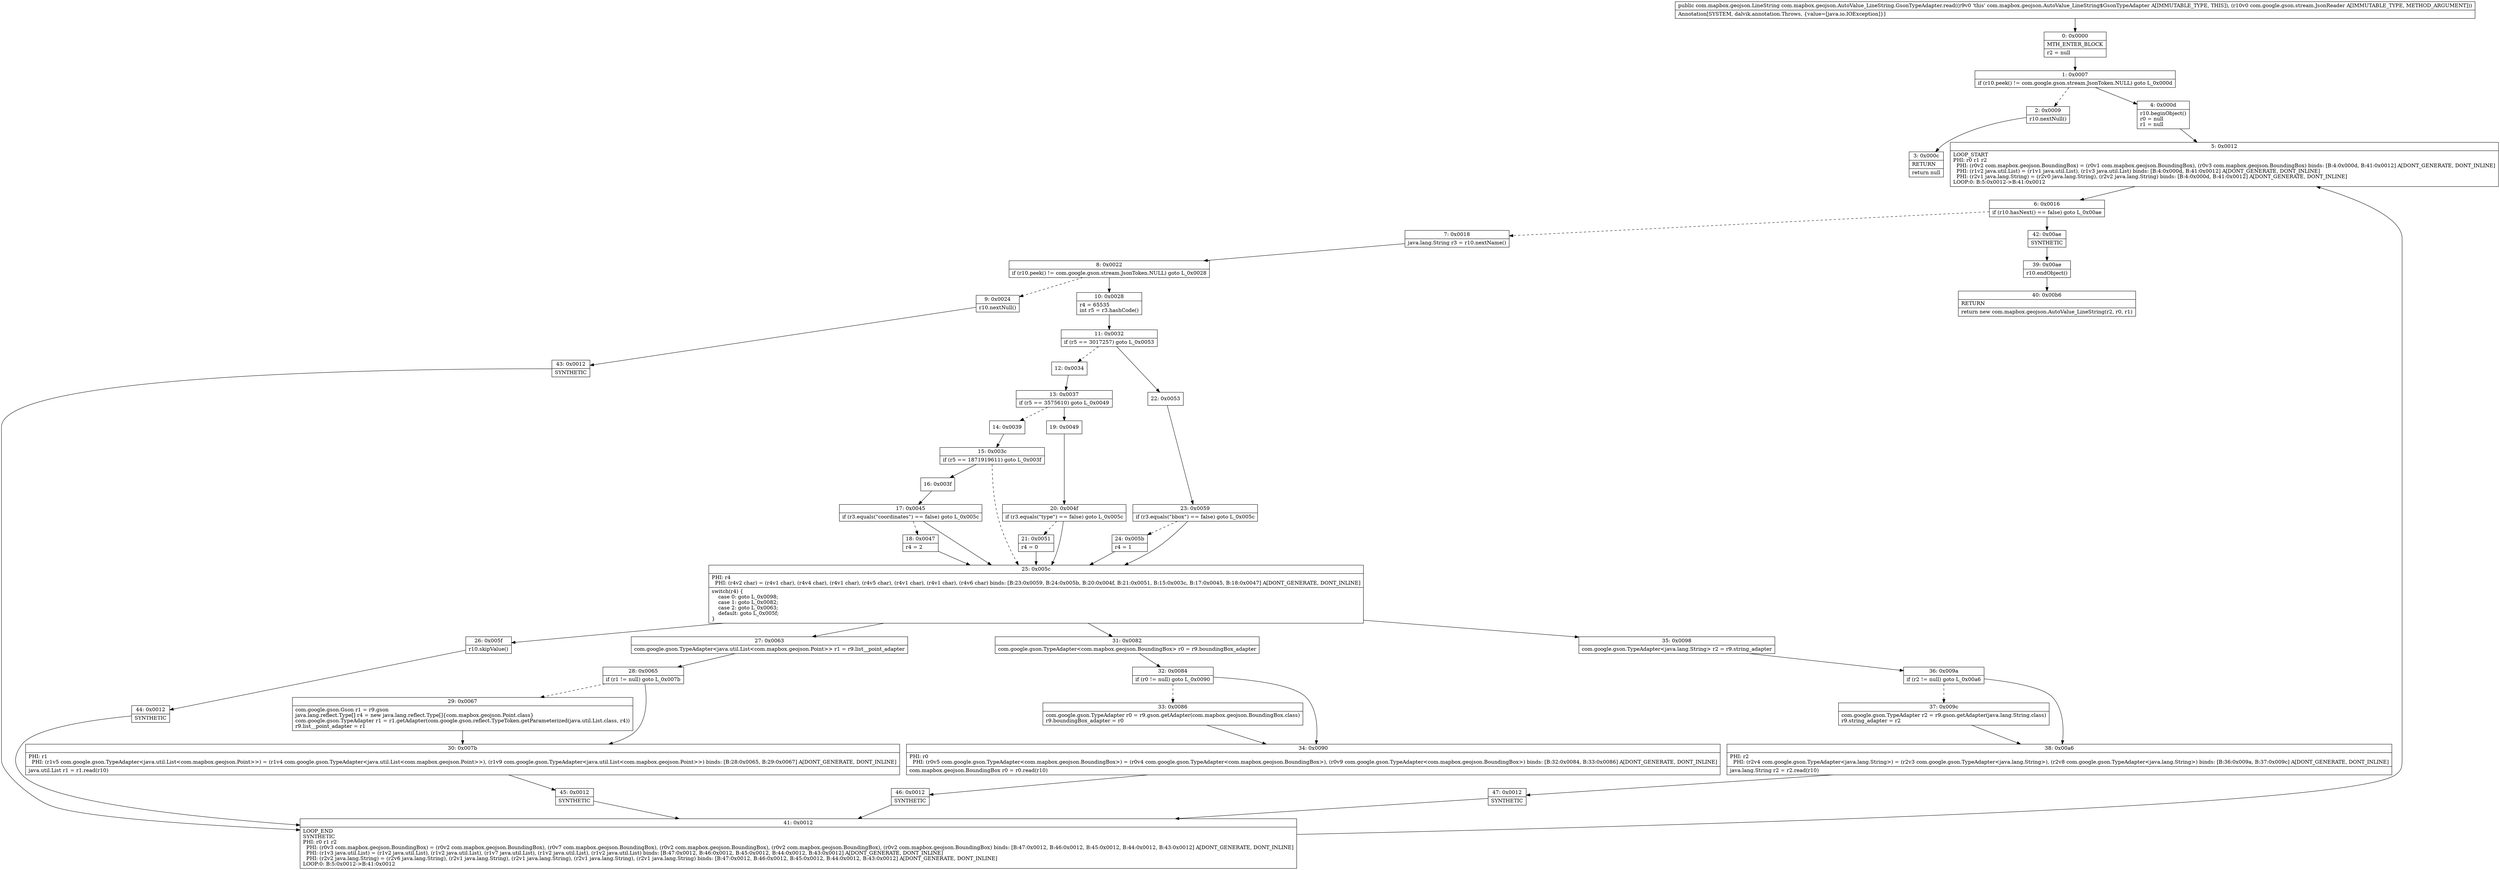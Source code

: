 digraph "CFG forcom.mapbox.geojson.AutoValue_LineString.GsonTypeAdapter.read(Lcom\/google\/gson\/stream\/JsonReader;)Lcom\/mapbox\/geojson\/LineString;" {
Node_0 [shape=record,label="{0\:\ 0x0000|MTH_ENTER_BLOCK\l|r2 = null\l}"];
Node_1 [shape=record,label="{1\:\ 0x0007|if (r10.peek() != com.google.gson.stream.JsonToken.NULL) goto L_0x000d\l}"];
Node_2 [shape=record,label="{2\:\ 0x0009|r10.nextNull()\l}"];
Node_3 [shape=record,label="{3\:\ 0x000c|RETURN\l|return null\l}"];
Node_4 [shape=record,label="{4\:\ 0x000d|r10.beginObject()\lr0 = null\lr1 = null\l}"];
Node_5 [shape=record,label="{5\:\ 0x0012|LOOP_START\lPHI: r0 r1 r2 \l  PHI: (r0v2 com.mapbox.geojson.BoundingBox) = (r0v1 com.mapbox.geojson.BoundingBox), (r0v3 com.mapbox.geojson.BoundingBox) binds: [B:4:0x000d, B:41:0x0012] A[DONT_GENERATE, DONT_INLINE]\l  PHI: (r1v2 java.util.List) = (r1v1 java.util.List), (r1v3 java.util.List) binds: [B:4:0x000d, B:41:0x0012] A[DONT_GENERATE, DONT_INLINE]\l  PHI: (r2v1 java.lang.String) = (r2v0 java.lang.String), (r2v2 java.lang.String) binds: [B:4:0x000d, B:41:0x0012] A[DONT_GENERATE, DONT_INLINE]\lLOOP:0: B:5:0x0012\-\>B:41:0x0012\l}"];
Node_6 [shape=record,label="{6\:\ 0x0016|if (r10.hasNext() == false) goto L_0x00ae\l}"];
Node_7 [shape=record,label="{7\:\ 0x0018|java.lang.String r3 = r10.nextName()\l}"];
Node_8 [shape=record,label="{8\:\ 0x0022|if (r10.peek() != com.google.gson.stream.JsonToken.NULL) goto L_0x0028\l}"];
Node_9 [shape=record,label="{9\:\ 0x0024|r10.nextNull()\l}"];
Node_10 [shape=record,label="{10\:\ 0x0028|r4 = 65535\lint r5 = r3.hashCode()\l}"];
Node_11 [shape=record,label="{11\:\ 0x0032|if (r5 == 3017257) goto L_0x0053\l}"];
Node_12 [shape=record,label="{12\:\ 0x0034}"];
Node_13 [shape=record,label="{13\:\ 0x0037|if (r5 == 3575610) goto L_0x0049\l}"];
Node_14 [shape=record,label="{14\:\ 0x0039}"];
Node_15 [shape=record,label="{15\:\ 0x003c|if (r5 == 1871919611) goto L_0x003f\l}"];
Node_16 [shape=record,label="{16\:\ 0x003f}"];
Node_17 [shape=record,label="{17\:\ 0x0045|if (r3.equals(\"coordinates\") == false) goto L_0x005c\l}"];
Node_18 [shape=record,label="{18\:\ 0x0047|r4 = 2\l}"];
Node_19 [shape=record,label="{19\:\ 0x0049}"];
Node_20 [shape=record,label="{20\:\ 0x004f|if (r3.equals(\"type\") == false) goto L_0x005c\l}"];
Node_21 [shape=record,label="{21\:\ 0x0051|r4 = 0\l}"];
Node_22 [shape=record,label="{22\:\ 0x0053}"];
Node_23 [shape=record,label="{23\:\ 0x0059|if (r3.equals(\"bbox\") == false) goto L_0x005c\l}"];
Node_24 [shape=record,label="{24\:\ 0x005b|r4 = 1\l}"];
Node_25 [shape=record,label="{25\:\ 0x005c|PHI: r4 \l  PHI: (r4v2 char) = (r4v1 char), (r4v4 char), (r4v1 char), (r4v5 char), (r4v1 char), (r4v1 char), (r4v6 char) binds: [B:23:0x0059, B:24:0x005b, B:20:0x004f, B:21:0x0051, B:15:0x003c, B:17:0x0045, B:18:0x0047] A[DONT_GENERATE, DONT_INLINE]\l|switch(r4) \{\l    case 0: goto L_0x0098;\l    case 1: goto L_0x0082;\l    case 2: goto L_0x0063;\l    default: goto L_0x005f;\l\}\l}"];
Node_26 [shape=record,label="{26\:\ 0x005f|r10.skipValue()\l}"];
Node_27 [shape=record,label="{27\:\ 0x0063|com.google.gson.TypeAdapter\<java.util.List\<com.mapbox.geojson.Point\>\> r1 = r9.list__point_adapter\l}"];
Node_28 [shape=record,label="{28\:\ 0x0065|if (r1 != null) goto L_0x007b\l}"];
Node_29 [shape=record,label="{29\:\ 0x0067|com.google.gson.Gson r1 = r9.gson\ljava.lang.reflect.Type[] r4 = new java.lang.reflect.Type[]\{com.mapbox.geojson.Point.class\}\lcom.google.gson.TypeAdapter r1 = r1.getAdapter(com.google.gson.reflect.TypeToken.getParameterized(java.util.List.class, r4))\lr9.list__point_adapter = r1\l}"];
Node_30 [shape=record,label="{30\:\ 0x007b|PHI: r1 \l  PHI: (r1v5 com.google.gson.TypeAdapter\<java.util.List\<com.mapbox.geojson.Point\>\>) = (r1v4 com.google.gson.TypeAdapter\<java.util.List\<com.mapbox.geojson.Point\>\>), (r1v9 com.google.gson.TypeAdapter\<java.util.List\<com.mapbox.geojson.Point\>\>) binds: [B:28:0x0065, B:29:0x0067] A[DONT_GENERATE, DONT_INLINE]\l|java.util.List r1 = r1.read(r10)\l}"];
Node_31 [shape=record,label="{31\:\ 0x0082|com.google.gson.TypeAdapter\<com.mapbox.geojson.BoundingBox\> r0 = r9.boundingBox_adapter\l}"];
Node_32 [shape=record,label="{32\:\ 0x0084|if (r0 != null) goto L_0x0090\l}"];
Node_33 [shape=record,label="{33\:\ 0x0086|com.google.gson.TypeAdapter r0 = r9.gson.getAdapter(com.mapbox.geojson.BoundingBox.class)\lr9.boundingBox_adapter = r0\l}"];
Node_34 [shape=record,label="{34\:\ 0x0090|PHI: r0 \l  PHI: (r0v5 com.google.gson.TypeAdapter\<com.mapbox.geojson.BoundingBox\>) = (r0v4 com.google.gson.TypeAdapter\<com.mapbox.geojson.BoundingBox\>), (r0v9 com.google.gson.TypeAdapter\<com.mapbox.geojson.BoundingBox\>) binds: [B:32:0x0084, B:33:0x0086] A[DONT_GENERATE, DONT_INLINE]\l|com.mapbox.geojson.BoundingBox r0 = r0.read(r10)\l}"];
Node_35 [shape=record,label="{35\:\ 0x0098|com.google.gson.TypeAdapter\<java.lang.String\> r2 = r9.string_adapter\l}"];
Node_36 [shape=record,label="{36\:\ 0x009a|if (r2 != null) goto L_0x00a6\l}"];
Node_37 [shape=record,label="{37\:\ 0x009c|com.google.gson.TypeAdapter r2 = r9.gson.getAdapter(java.lang.String.class)\lr9.string_adapter = r2\l}"];
Node_38 [shape=record,label="{38\:\ 0x00a6|PHI: r2 \l  PHI: (r2v4 com.google.gson.TypeAdapter\<java.lang.String\>) = (r2v3 com.google.gson.TypeAdapter\<java.lang.String\>), (r2v8 com.google.gson.TypeAdapter\<java.lang.String\>) binds: [B:36:0x009a, B:37:0x009c] A[DONT_GENERATE, DONT_INLINE]\l|java.lang.String r2 = r2.read(r10)\l}"];
Node_39 [shape=record,label="{39\:\ 0x00ae|r10.endObject()\l}"];
Node_40 [shape=record,label="{40\:\ 0x00b6|RETURN\l|return new com.mapbox.geojson.AutoValue_LineString(r2, r0, r1)\l}"];
Node_41 [shape=record,label="{41\:\ 0x0012|LOOP_END\lSYNTHETIC\lPHI: r0 r1 r2 \l  PHI: (r0v3 com.mapbox.geojson.BoundingBox) = (r0v2 com.mapbox.geojson.BoundingBox), (r0v7 com.mapbox.geojson.BoundingBox), (r0v2 com.mapbox.geojson.BoundingBox), (r0v2 com.mapbox.geojson.BoundingBox), (r0v2 com.mapbox.geojson.BoundingBox) binds: [B:47:0x0012, B:46:0x0012, B:45:0x0012, B:44:0x0012, B:43:0x0012] A[DONT_GENERATE, DONT_INLINE]\l  PHI: (r1v3 java.util.List) = (r1v2 java.util.List), (r1v2 java.util.List), (r1v7 java.util.List), (r1v2 java.util.List), (r1v2 java.util.List) binds: [B:47:0x0012, B:46:0x0012, B:45:0x0012, B:44:0x0012, B:43:0x0012] A[DONT_GENERATE, DONT_INLINE]\l  PHI: (r2v2 java.lang.String) = (r2v6 java.lang.String), (r2v1 java.lang.String), (r2v1 java.lang.String), (r2v1 java.lang.String), (r2v1 java.lang.String) binds: [B:47:0x0012, B:46:0x0012, B:45:0x0012, B:44:0x0012, B:43:0x0012] A[DONT_GENERATE, DONT_INLINE]\lLOOP:0: B:5:0x0012\-\>B:41:0x0012\l}"];
Node_42 [shape=record,label="{42\:\ 0x00ae|SYNTHETIC\l}"];
Node_43 [shape=record,label="{43\:\ 0x0012|SYNTHETIC\l}"];
Node_44 [shape=record,label="{44\:\ 0x0012|SYNTHETIC\l}"];
Node_45 [shape=record,label="{45\:\ 0x0012|SYNTHETIC\l}"];
Node_46 [shape=record,label="{46\:\ 0x0012|SYNTHETIC\l}"];
Node_47 [shape=record,label="{47\:\ 0x0012|SYNTHETIC\l}"];
MethodNode[shape=record,label="{public com.mapbox.geojson.LineString com.mapbox.geojson.AutoValue_LineString.GsonTypeAdapter.read((r9v0 'this' com.mapbox.geojson.AutoValue_LineString$GsonTypeAdapter A[IMMUTABLE_TYPE, THIS]), (r10v0 com.google.gson.stream.JsonReader A[IMMUTABLE_TYPE, METHOD_ARGUMENT]))  | Annotation[SYSTEM, dalvik.annotation.Throws, \{value=[java.io.IOException]\}]\l}"];
MethodNode -> Node_0;
Node_0 -> Node_1;
Node_1 -> Node_2[style=dashed];
Node_1 -> Node_4;
Node_2 -> Node_3;
Node_4 -> Node_5;
Node_5 -> Node_6;
Node_6 -> Node_7[style=dashed];
Node_6 -> Node_42;
Node_7 -> Node_8;
Node_8 -> Node_9[style=dashed];
Node_8 -> Node_10;
Node_9 -> Node_43;
Node_10 -> Node_11;
Node_11 -> Node_12[style=dashed];
Node_11 -> Node_22;
Node_12 -> Node_13;
Node_13 -> Node_14[style=dashed];
Node_13 -> Node_19;
Node_14 -> Node_15;
Node_15 -> Node_16;
Node_15 -> Node_25[style=dashed];
Node_16 -> Node_17;
Node_17 -> Node_18[style=dashed];
Node_17 -> Node_25;
Node_18 -> Node_25;
Node_19 -> Node_20;
Node_20 -> Node_21[style=dashed];
Node_20 -> Node_25;
Node_21 -> Node_25;
Node_22 -> Node_23;
Node_23 -> Node_24[style=dashed];
Node_23 -> Node_25;
Node_24 -> Node_25;
Node_25 -> Node_26;
Node_25 -> Node_27;
Node_25 -> Node_31;
Node_25 -> Node_35;
Node_26 -> Node_44;
Node_27 -> Node_28;
Node_28 -> Node_29[style=dashed];
Node_28 -> Node_30;
Node_29 -> Node_30;
Node_30 -> Node_45;
Node_31 -> Node_32;
Node_32 -> Node_33[style=dashed];
Node_32 -> Node_34;
Node_33 -> Node_34;
Node_34 -> Node_46;
Node_35 -> Node_36;
Node_36 -> Node_37[style=dashed];
Node_36 -> Node_38;
Node_37 -> Node_38;
Node_38 -> Node_47;
Node_39 -> Node_40;
Node_41 -> Node_5;
Node_42 -> Node_39;
Node_43 -> Node_41;
Node_44 -> Node_41;
Node_45 -> Node_41;
Node_46 -> Node_41;
Node_47 -> Node_41;
}

